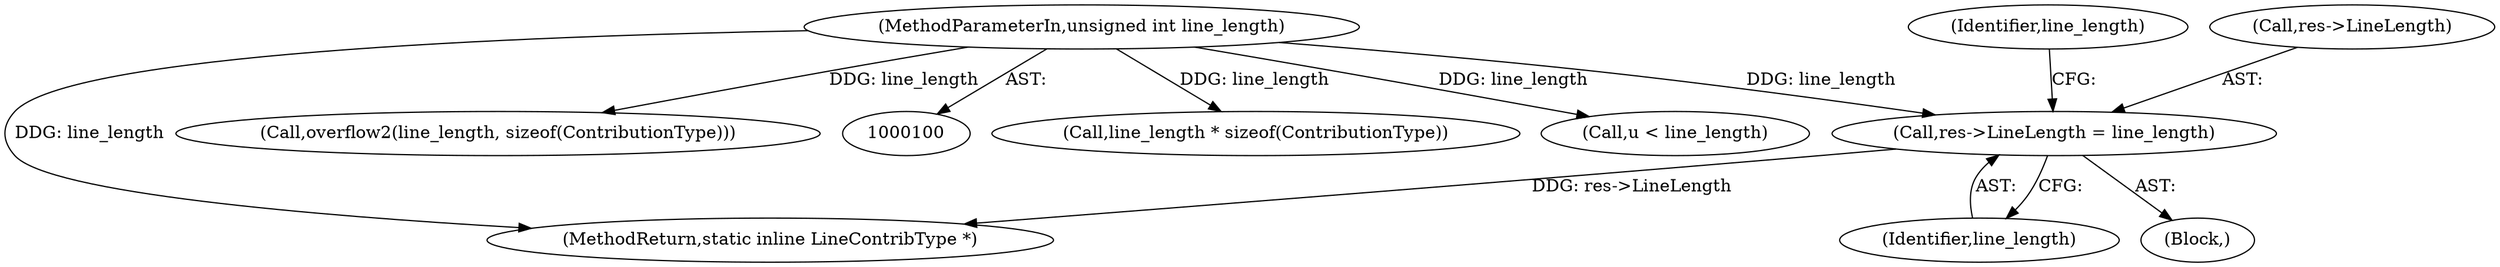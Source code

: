 digraph "0_libgd_60bfb401ad5a4a8ae995dcd36372fe15c71e1a35@pointer" {
"1000131" [label="(Call,res->LineLength = line_length)"];
"1000101" [label="(MethodParameterIn,unsigned int line_length)"];
"1000153" [label="(Call,line_length * sizeof(ContributionType))"];
"1000138" [label="(Identifier,line_length)"];
"1000172" [label="(Call,u < line_length)"];
"1000131" [label="(Call,res->LineLength = line_length)"];
"1000132" [label="(Call,res->LineLength)"];
"1000135" [label="(Identifier,line_length)"];
"1000250" [label="(MethodReturn,static inline LineContribType *)"];
"1000137" [label="(Call,overflow2(line_length, sizeof(ContributionType)))"];
"1000101" [label="(MethodParameterIn,unsigned int line_length)"];
"1000103" [label="(Block,)"];
"1000131" -> "1000103"  [label="AST: "];
"1000131" -> "1000135"  [label="CFG: "];
"1000132" -> "1000131"  [label="AST: "];
"1000135" -> "1000131"  [label="AST: "];
"1000138" -> "1000131"  [label="CFG: "];
"1000131" -> "1000250"  [label="DDG: res->LineLength"];
"1000101" -> "1000131"  [label="DDG: line_length"];
"1000101" -> "1000100"  [label="AST: "];
"1000101" -> "1000250"  [label="DDG: line_length"];
"1000101" -> "1000137"  [label="DDG: line_length"];
"1000101" -> "1000153"  [label="DDG: line_length"];
"1000101" -> "1000172"  [label="DDG: line_length"];
}
